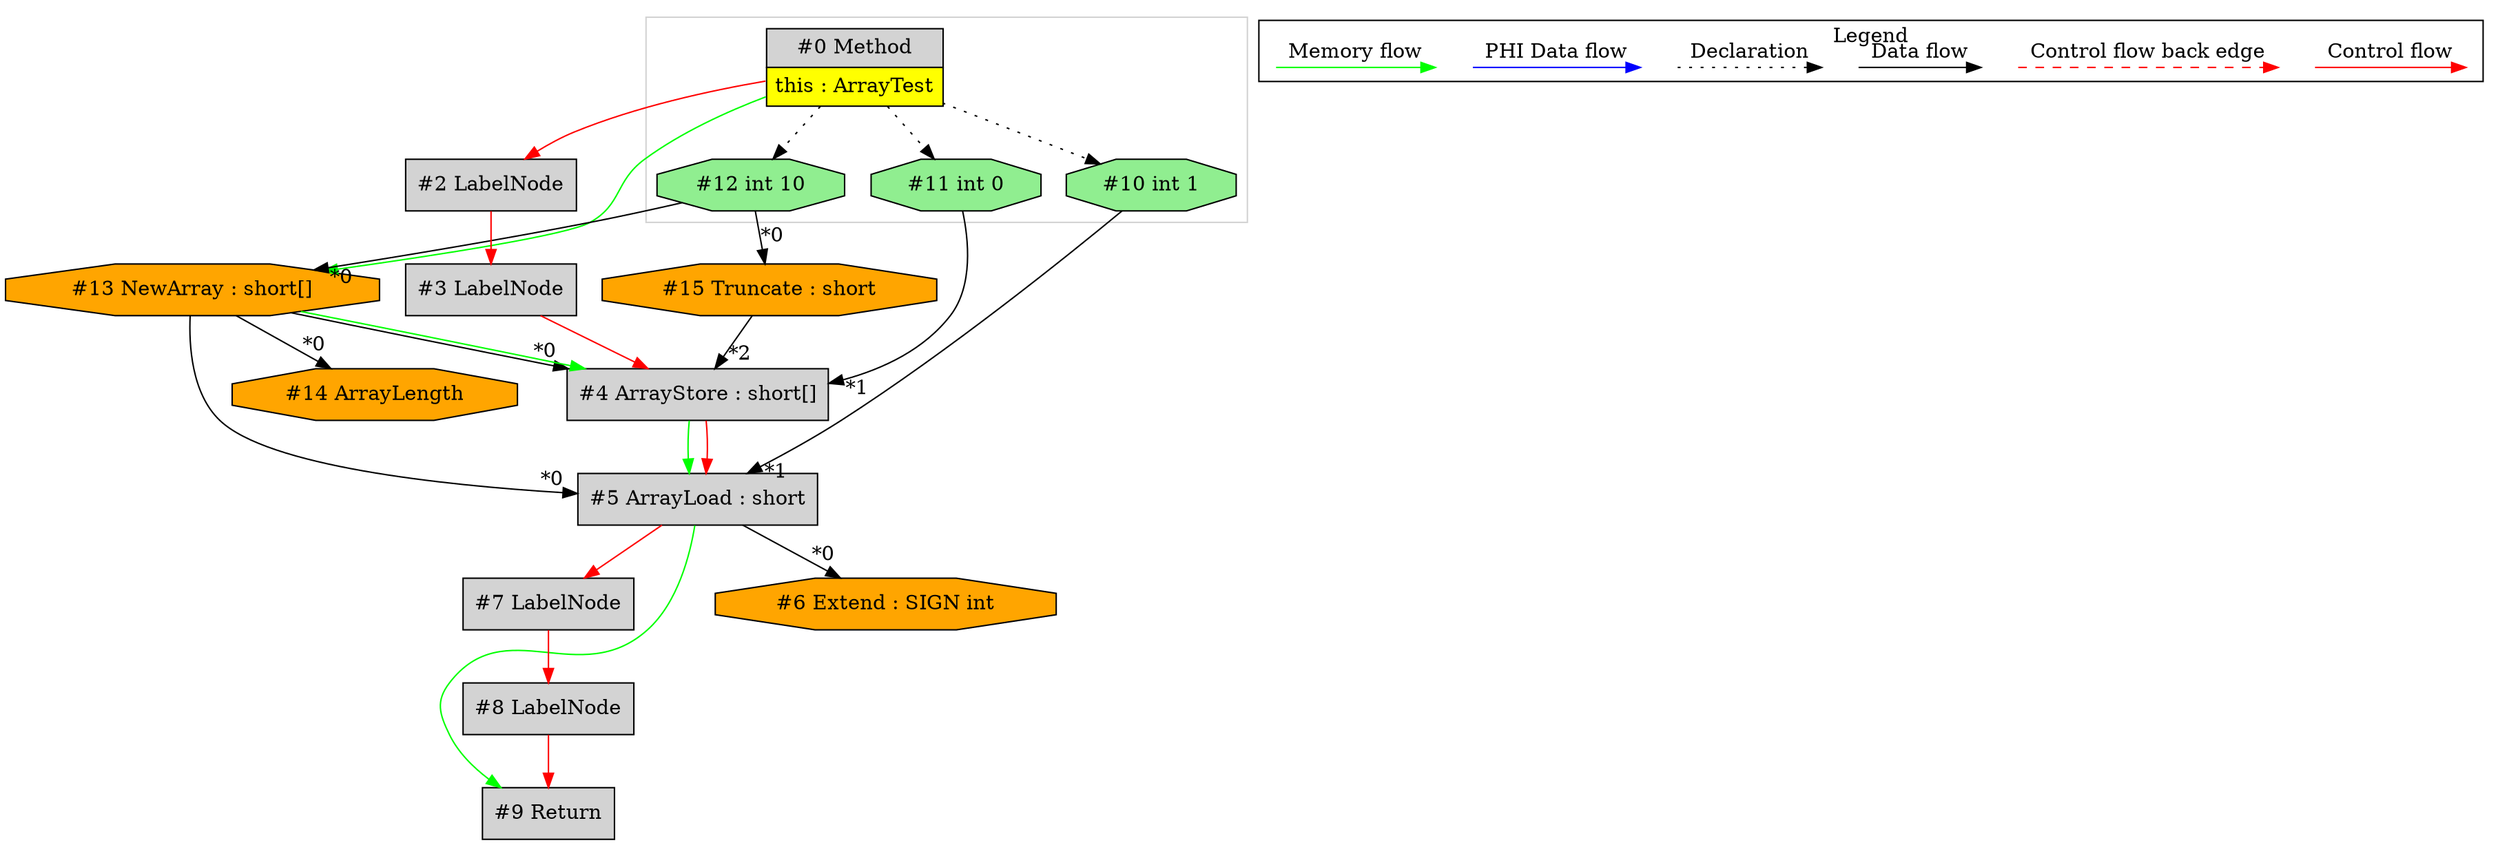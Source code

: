 digraph {
 ordering="in";
 node0[margin="0", label=<<table border="0" cellborder="1" cellspacing="0" cellpadding="5"><tr><td colspan="1">#0 Method</td></tr><tr><td port="prj1" bgcolor="yellow">this : ArrayTest</td></tr></table>>,shape=none, fillcolor=lightgrey, style=filled];
 node12[label="#12 int 10",shape=octagon, fillcolor=lightgreen, style=filled];
 node0 -> node12[style=dotted];
 node15[label="#15 Truncate : short",shape=octagon, fillcolor=orange, style=filled];
 node12 -> node15[headlabel="*0", labeldistance=2];
 node4[label="#4 ArrayStore : short[]",shape=box, fillcolor=lightgrey, style=filled];
 node13 -> node4[headlabel="*0", labeldistance=2];
 node11 -> node4[headlabel="*1", labeldistance=2];
 node15 -> node4[headlabel="*2", labeldistance=2];
 node13 -> node4[labeldistance=2, color=green, constraint=false];
 node3 -> node4[labeldistance=2, color=red, fontcolor=red];
 node3[label="#3 LabelNode",shape=box, fillcolor=lightgrey, style=filled];
 node2 -> node3[labeldistance=2, color=red, fontcolor=red];
 node2[label="#2 LabelNode",shape=box, fillcolor=lightgrey, style=filled];
 node0 -> node2[labeldistance=2, color=red, fontcolor=red];
 node13[label="#13 NewArray : short[]",shape=octagon, fillcolor=orange, style=filled];
 node12 -> node13[headlabel="*0", labeldistance=2];
 node0 -> node13[labeldistance=2, color=green, constraint=false];
 node14[label="#14 ArrayLength",shape=octagon, fillcolor=orange, style=filled];
 node13 -> node14[headlabel="*0", labeldistance=2];
 node5[label="#5 ArrayLoad : short",shape=box, fillcolor=lightgrey, style=filled];
 node13 -> node5[headlabel="*0", labeldistance=2];
 node10 -> node5[headlabel="*1", labeldistance=2];
 node4 -> node5[labeldistance=2, color=green, constraint=false];
 node4 -> node5[labeldistance=2, color=red, fontcolor=red];
 node10[label="#10 int 1",shape=octagon, fillcolor=lightgreen, style=filled];
 node0 -> node10[style=dotted];
 node6[label="#6 Extend : SIGN int",shape=octagon, fillcolor=orange, style=filled];
 node5 -> node6[headlabel="*0", labeldistance=2];
 node9[label="#9 Return",shape=box, fillcolor=lightgrey, style=filled];
 node8 -> node9[labeldistance=2, color=red, fontcolor=red];
 node5 -> node9[labeldistance=2, color=green, constraint=false];
 node8[label="#8 LabelNode",shape=box, fillcolor=lightgrey, style=filled];
 node7 -> node8[labeldistance=2, color=red, fontcolor=red];
 node7[label="#7 LabelNode",shape=box, fillcolor=lightgrey, style=filled];
 node5 -> node7[labeldistance=2, color=red, fontcolor=red];
 node11[label="#11 int 0",shape=octagon, fillcolor=lightgreen, style=filled];
 node0 -> node11[style=dotted];
 subgraph cluster_0 {
  color=lightgray;
  node0;
  node10;
  node11;
  node12;
 }
 subgraph cluster_000 {
  label = "Legend";
  node [shape=point]
  {
   rank=same;
   c0 [style = invis];
   c1 [style = invis];
   c2 [style = invis];
   c3 [style = invis];
   d0 [style = invis];
   d1 [style = invis];
   d2 [style = invis];
   d3 [style = invis];
   d4 [style = invis];
   d5 [style = invis];
   d6 [style = invis];
   d7 [style = invis];
  }
  c0 -> c1 [label="Control flow", style=solid, color=red]
  c2 -> c3 [label="Control flow back edge", style=dashed, color=red]
  d0 -> d1 [label="Data flow"]
  d2 -> d3 [label="Declaration", style=dotted]
  d4 -> d5 [label="PHI Data flow", color=blue]
  d6 -> d7 [label="Memory flow", color=green]
 }

}
